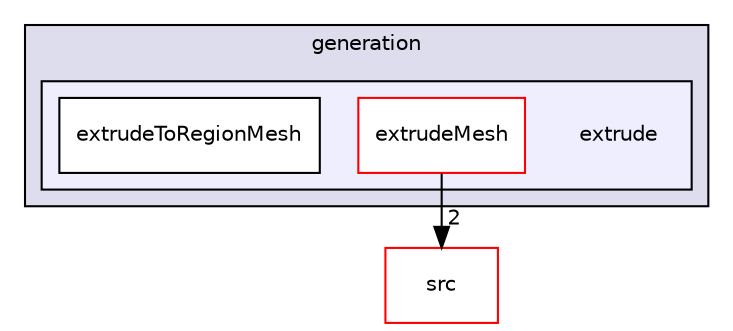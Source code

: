 digraph "applications/utilities/mesh/generation/extrude" {
  bgcolor=transparent;
  compound=true
  node [ fontsize="10", fontname="Helvetica"];
  edge [ labelfontsize="10", labelfontname="Helvetica"];
  subgraph clusterdir_5e38c77784c29cb5c03b448ec3140896 {
    graph [ bgcolor="#ddddee", pencolor="black", label="generation" fontname="Helvetica", fontsize="10", URL="dir_5e38c77784c29cb5c03b448ec3140896.html"]
  subgraph clusterdir_af241b20e5f9e52bf2ec87596a5ffb9d {
    graph [ bgcolor="#eeeeff", pencolor="black", label="" URL="dir_af241b20e5f9e52bf2ec87596a5ffb9d.html"];
    dir_af241b20e5f9e52bf2ec87596a5ffb9d [shape=plaintext label="extrude"];
    dir_9a51be37f772d585bc6d386aea0fb699 [shape=box label="extrudeMesh" color="red" fillcolor="white" style="filled" URL="dir_9a51be37f772d585bc6d386aea0fb699.html"];
    dir_d73f9300d58d22903afff4aaf8654e53 [shape=box label="extrudeToRegionMesh" color="black" fillcolor="white" style="filled" URL="dir_d73f9300d58d22903afff4aaf8654e53.html"];
  }
  }
  dir_68267d1309a1af8e8297ef4c3efbcdba [shape=box label="src" color="red" URL="dir_68267d1309a1af8e8297ef4c3efbcdba.html"];
  dir_9a51be37f772d585bc6d386aea0fb699->dir_68267d1309a1af8e8297ef4c3efbcdba [headlabel="2", labeldistance=1.5 headhref="dir_000500_000736.html"];
}
